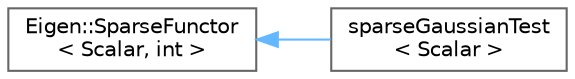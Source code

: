 digraph "类继承关系图"
{
 // LATEX_PDF_SIZE
  bgcolor="transparent";
  edge [fontname=Helvetica,fontsize=10,labelfontname=Helvetica,labelfontsize=10];
  node [fontname=Helvetica,fontsize=10,shape=box,height=0.2,width=0.4];
  rankdir="LR";
  Node0 [id="Node000000",label="Eigen::SparseFunctor\l\< Scalar, int \>",height=0.2,width=0.4,color="grey40", fillcolor="white", style="filled",URL="$struct_eigen_1_1_sparse_functor.html",tooltip=" "];
  Node0 -> Node1 [id="edge4685_Node000000_Node000001",dir="back",color="steelblue1",style="solid",tooltip=" "];
  Node1 [id="Node000001",label="sparseGaussianTest\l\< Scalar \>",height=0.2,width=0.4,color="grey40", fillcolor="white", style="filled",URL="$structsparse_gaussian_test.html",tooltip=" "];
}
